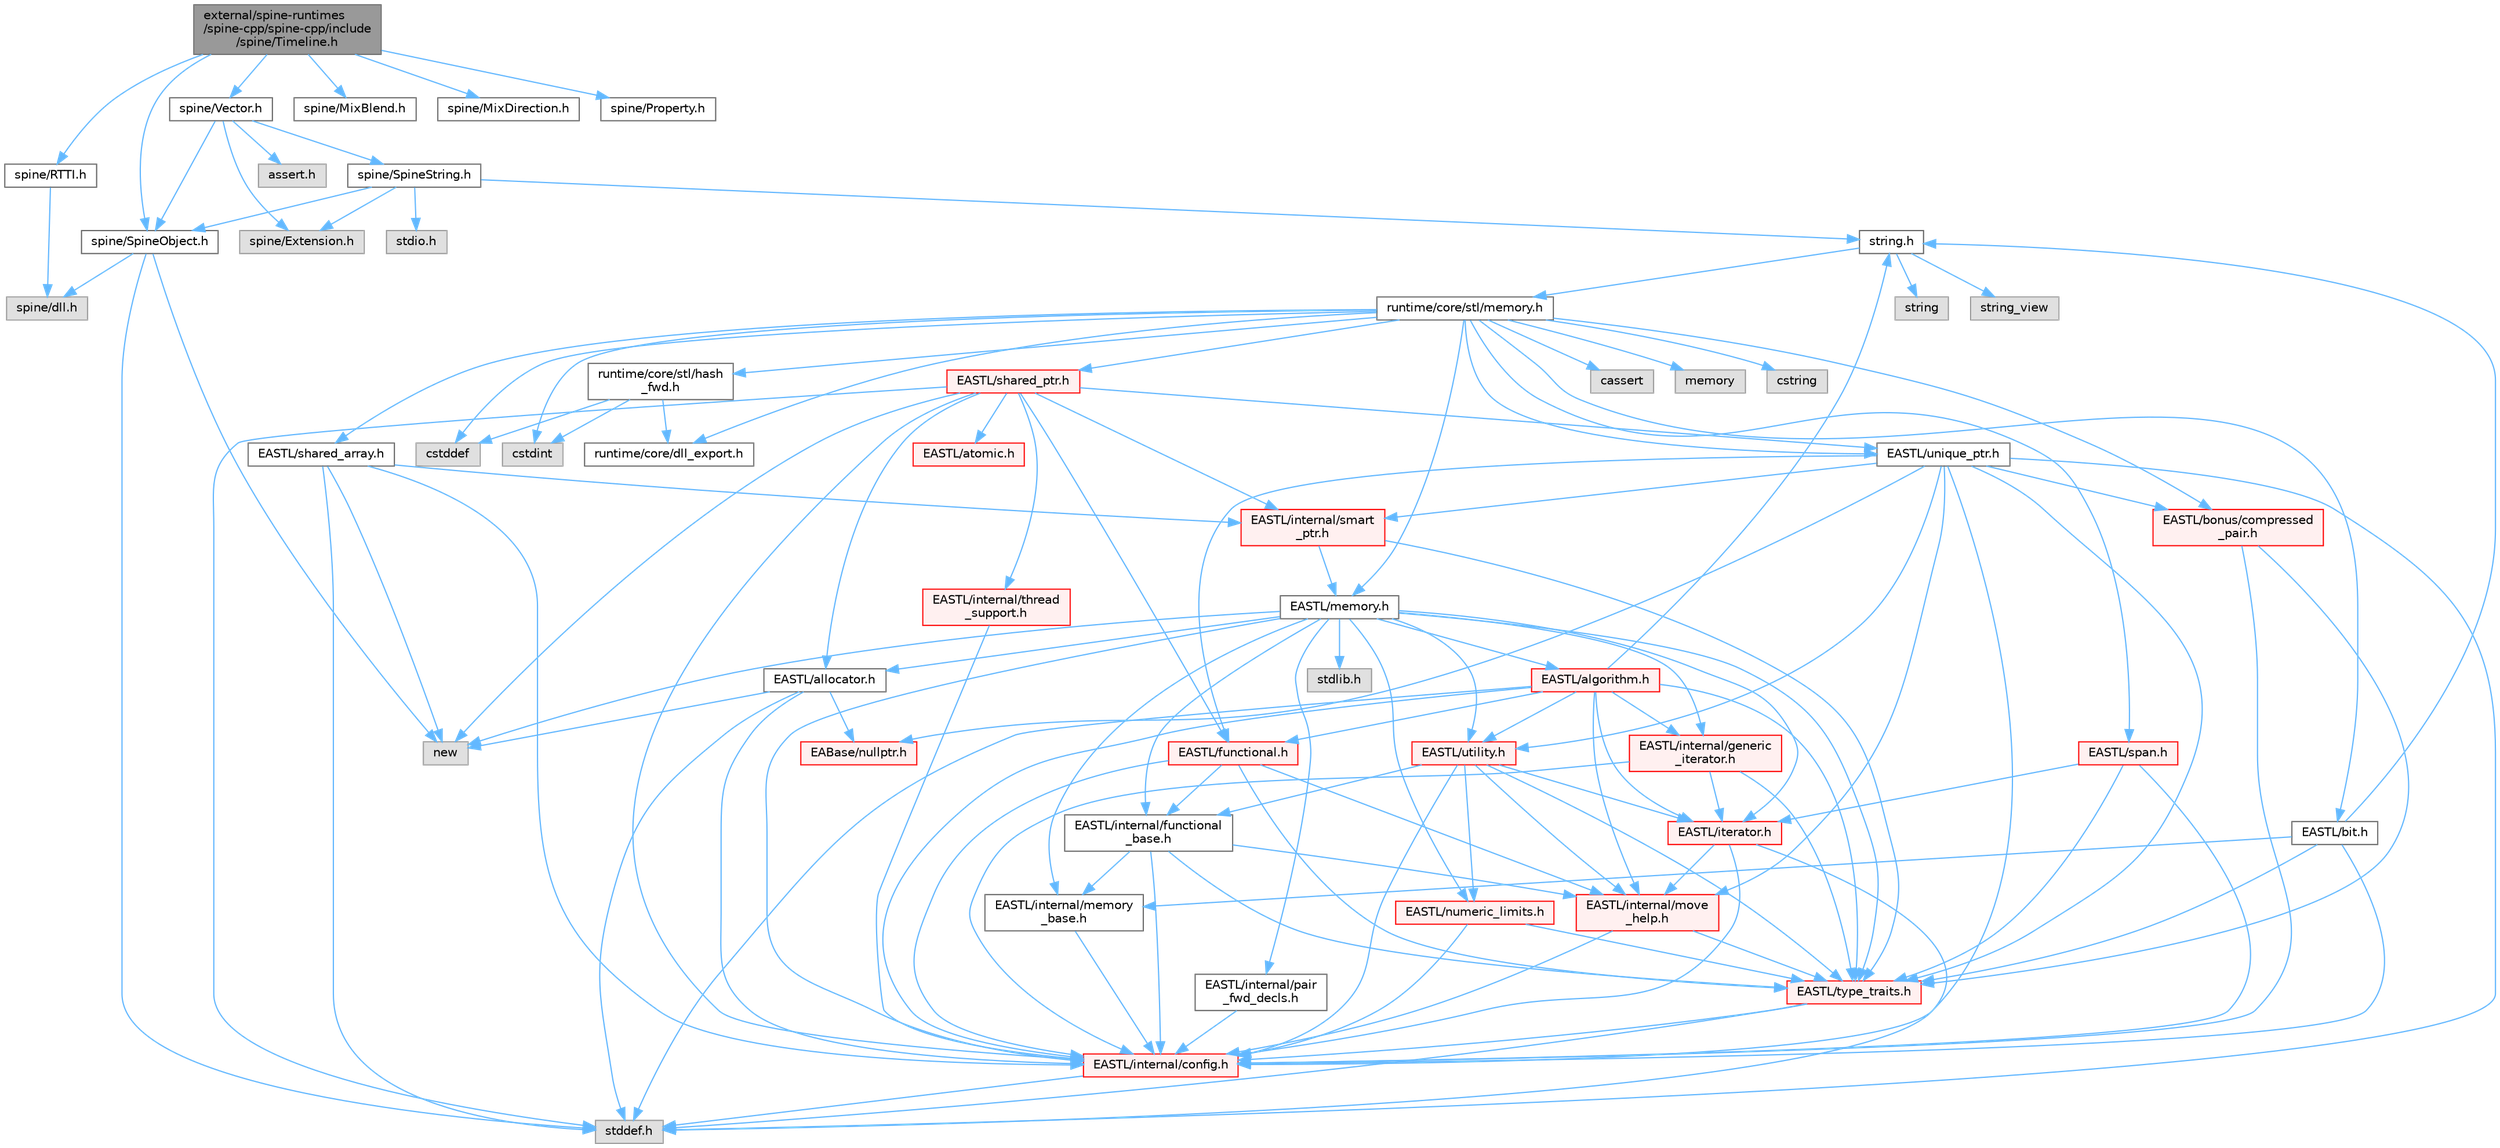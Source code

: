 digraph "external/spine-runtimes/spine-cpp/spine-cpp/include/spine/Timeline.h"
{
 // LATEX_PDF_SIZE
  bgcolor="transparent";
  edge [fontname=Helvetica,fontsize=10,labelfontname=Helvetica,labelfontsize=10];
  node [fontname=Helvetica,fontsize=10,shape=box,height=0.2,width=0.4];
  Node1 [id="Node000001",label="external/spine-runtimes\l/spine-cpp/spine-cpp/include\l/spine/Timeline.h",height=0.2,width=0.4,color="gray40", fillcolor="grey60", style="filled", fontcolor="black",tooltip=" "];
  Node1 -> Node2 [id="edge1_Node000001_Node000002",color="steelblue1",style="solid",tooltip=" "];
  Node2 [id="Node000002",label="spine/RTTI.h",height=0.2,width=0.4,color="grey40", fillcolor="white", style="filled",URL="$_r_t_t_i_8h.html",tooltip=" "];
  Node2 -> Node3 [id="edge2_Node000002_Node000003",color="steelblue1",style="solid",tooltip=" "];
  Node3 [id="Node000003",label="spine/dll.h",height=0.2,width=0.4,color="grey60", fillcolor="#E0E0E0", style="filled",tooltip=" "];
  Node1 -> Node4 [id="edge3_Node000001_Node000004",color="steelblue1",style="solid",tooltip=" "];
  Node4 [id="Node000004",label="spine/Vector.h",height=0.2,width=0.4,color="grey40", fillcolor="white", style="filled",URL="$external_2spine-runtimes_2spine-cpp_2spine-cpp_2include_2spine_2vector_8h.html",tooltip=" "];
  Node4 -> Node5 [id="edge4_Node000004_Node000005",color="steelblue1",style="solid",tooltip=" "];
  Node5 [id="Node000005",label="spine/Extension.h",height=0.2,width=0.4,color="grey60", fillcolor="#E0E0E0", style="filled",tooltip=" "];
  Node4 -> Node6 [id="edge5_Node000004_Node000006",color="steelblue1",style="solid",tooltip=" "];
  Node6 [id="Node000006",label="spine/SpineObject.h",height=0.2,width=0.4,color="grey40", fillcolor="white", style="filled",URL="$_spine_object_8h.html",tooltip=" "];
  Node6 -> Node7 [id="edge6_Node000006_Node000007",color="steelblue1",style="solid",tooltip=" "];
  Node7 [id="Node000007",label="new",height=0.2,width=0.4,color="grey60", fillcolor="#E0E0E0", style="filled",tooltip=" "];
  Node6 -> Node8 [id="edge7_Node000006_Node000008",color="steelblue1",style="solid",tooltip=" "];
  Node8 [id="Node000008",label="stddef.h",height=0.2,width=0.4,color="grey60", fillcolor="#E0E0E0", style="filled",tooltip=" "];
  Node6 -> Node3 [id="edge8_Node000006_Node000003",color="steelblue1",style="solid",tooltip=" "];
  Node4 -> Node9 [id="edge9_Node000004_Node000009",color="steelblue1",style="solid",tooltip=" "];
  Node9 [id="Node000009",label="spine/SpineString.h",height=0.2,width=0.4,color="grey40", fillcolor="white", style="filled",URL="$_spine_string_8h.html",tooltip=" "];
  Node9 -> Node6 [id="edge10_Node000009_Node000006",color="steelblue1",style="solid",tooltip=" "];
  Node9 -> Node5 [id="edge11_Node000009_Node000005",color="steelblue1",style="solid",tooltip=" "];
  Node9 -> Node10 [id="edge12_Node000009_Node000010",color="steelblue1",style="solid",tooltip=" "];
  Node10 [id="Node000010",label="string.h",height=0.2,width=0.4,color="grey40", fillcolor="white", style="filled",URL="$string_8h.html",tooltip=" "];
  Node10 -> Node11 [id="edge13_Node000010_Node000011",color="steelblue1",style="solid",tooltip=" "];
  Node11 [id="Node000011",label="string",height=0.2,width=0.4,color="grey60", fillcolor="#E0E0E0", style="filled",tooltip=" "];
  Node10 -> Node12 [id="edge14_Node000010_Node000012",color="steelblue1",style="solid",tooltip=" "];
  Node12 [id="Node000012",label="string_view",height=0.2,width=0.4,color="grey60", fillcolor="#E0E0E0", style="filled",tooltip=" "];
  Node10 -> Node13 [id="edge15_Node000010_Node000013",color="steelblue1",style="solid",tooltip=" "];
  Node13 [id="Node000013",label="runtime/core/stl/memory.h",height=0.2,width=0.4,color="grey40", fillcolor="white", style="filled",URL="$runtime_2core_2stl_2memory_8h.html",tooltip=" "];
  Node13 -> Node14 [id="edge16_Node000013_Node000014",color="steelblue1",style="solid",tooltip=" "];
  Node14 [id="Node000014",label="cstddef",height=0.2,width=0.4,color="grey60", fillcolor="#E0E0E0", style="filled",tooltip=" "];
  Node13 -> Node15 [id="edge17_Node000013_Node000015",color="steelblue1",style="solid",tooltip=" "];
  Node15 [id="Node000015",label="cstdint",height=0.2,width=0.4,color="grey60", fillcolor="#E0E0E0", style="filled",tooltip=" "];
  Node13 -> Node16 [id="edge18_Node000013_Node000016",color="steelblue1",style="solid",tooltip=" "];
  Node16 [id="Node000016",label="cassert",height=0.2,width=0.4,color="grey60", fillcolor="#E0E0E0", style="filled",tooltip=" "];
  Node13 -> Node17 [id="edge19_Node000013_Node000017",color="steelblue1",style="solid",tooltip=" "];
  Node17 [id="Node000017",label="memory",height=0.2,width=0.4,color="grey60", fillcolor="#E0E0E0", style="filled",tooltip=" "];
  Node13 -> Node18 [id="edge20_Node000013_Node000018",color="steelblue1",style="solid",tooltip=" "];
  Node18 [id="Node000018",label="cstring",height=0.2,width=0.4,color="grey60", fillcolor="#E0E0E0", style="filled",tooltip=" "];
  Node13 -> Node19 [id="edge21_Node000013_Node000019",color="steelblue1",style="solid",tooltip=" "];
  Node19 [id="Node000019",label="EASTL/bit.h",height=0.2,width=0.4,color="grey40", fillcolor="white", style="filled",URL="$bit_8h.html",tooltip=" "];
  Node19 -> Node20 [id="edge22_Node000019_Node000020",color="steelblue1",style="solid",tooltip=" "];
  Node20 [id="Node000020",label="EASTL/internal/config.h",height=0.2,width=0.4,color="red", fillcolor="#FFF0F0", style="filled",URL="$runtime_2_e_a_s_t_l_2include_2_e_a_s_t_l_2internal_2config_8h.html",tooltip=" "];
  Node20 -> Node8 [id="edge23_Node000020_Node000008",color="steelblue1",style="solid",tooltip=" "];
  Node19 -> Node28 [id="edge24_Node000019_Node000028",color="steelblue1",style="solid",tooltip=" "];
  Node28 [id="Node000028",label="EASTL/internal/memory\l_base.h",height=0.2,width=0.4,color="grey40", fillcolor="white", style="filled",URL="$memory__base_8h.html",tooltip=" "];
  Node28 -> Node20 [id="edge25_Node000028_Node000020",color="steelblue1",style="solid",tooltip=" "];
  Node19 -> Node29 [id="edge26_Node000019_Node000029",color="steelblue1",style="solid",tooltip=" "];
  Node29 [id="Node000029",label="EASTL/type_traits.h",height=0.2,width=0.4,color="red", fillcolor="#FFF0F0", style="filled",URL="$_e_a_s_t_l_2include_2_e_a_s_t_l_2type__traits_8h.html",tooltip=" "];
  Node29 -> Node20 [id="edge27_Node000029_Node000020",color="steelblue1",style="solid",tooltip=" "];
  Node29 -> Node8 [id="edge28_Node000029_Node000008",color="steelblue1",style="solid",tooltip=" "];
  Node19 -> Node10 [id="edge29_Node000019_Node000010",color="steelblue1",style="solid",tooltip=" "];
  Node13 -> Node39 [id="edge30_Node000013_Node000039",color="steelblue1",style="solid",tooltip=" "];
  Node39 [id="Node000039",label="EASTL/memory.h",height=0.2,width=0.4,color="grey40", fillcolor="white", style="filled",URL="$runtime_2_e_a_s_t_l_2include_2_e_a_s_t_l_2memory_8h.html",tooltip=" "];
  Node39 -> Node20 [id="edge31_Node000039_Node000020",color="steelblue1",style="solid",tooltip=" "];
  Node39 -> Node28 [id="edge32_Node000039_Node000028",color="steelblue1",style="solid",tooltip=" "];
  Node39 -> Node40 [id="edge33_Node000039_Node000040",color="steelblue1",style="solid",tooltip=" "];
  Node40 [id="Node000040",label="EASTL/internal/generic\l_iterator.h",height=0.2,width=0.4,color="red", fillcolor="#FFF0F0", style="filled",URL="$generic__iterator_8h.html",tooltip=" "];
  Node40 -> Node20 [id="edge34_Node000040_Node000020",color="steelblue1",style="solid",tooltip=" "];
  Node40 -> Node41 [id="edge35_Node000040_Node000041",color="steelblue1",style="solid",tooltip=" "];
  Node41 [id="Node000041",label="EASTL/iterator.h",height=0.2,width=0.4,color="red", fillcolor="#FFF0F0", style="filled",URL="$_e_a_s_t_l_2include_2_e_a_s_t_l_2iterator_8h.html",tooltip=" "];
  Node41 -> Node20 [id="edge36_Node000041_Node000020",color="steelblue1",style="solid",tooltip=" "];
  Node41 -> Node42 [id="edge37_Node000041_Node000042",color="steelblue1",style="solid",tooltip=" "];
  Node42 [id="Node000042",label="EASTL/internal/move\l_help.h",height=0.2,width=0.4,color="red", fillcolor="#FFF0F0", style="filled",URL="$move__help_8h.html",tooltip=" "];
  Node42 -> Node20 [id="edge38_Node000042_Node000020",color="steelblue1",style="solid",tooltip=" "];
  Node42 -> Node29 [id="edge39_Node000042_Node000029",color="steelblue1",style="solid",tooltip=" "];
  Node41 -> Node8 [id="edge40_Node000041_Node000008",color="steelblue1",style="solid",tooltip=" "];
  Node40 -> Node29 [id="edge41_Node000040_Node000029",color="steelblue1",style="solid",tooltip=" "];
  Node39 -> Node44 [id="edge42_Node000039_Node000044",color="steelblue1",style="solid",tooltip=" "];
  Node44 [id="Node000044",label="EASTL/internal/pair\l_fwd_decls.h",height=0.2,width=0.4,color="grey40", fillcolor="white", style="filled",URL="$pair__fwd__decls_8h.html",tooltip=" "];
  Node44 -> Node20 [id="edge43_Node000044_Node000020",color="steelblue1",style="solid",tooltip=" "];
  Node39 -> Node45 [id="edge44_Node000039_Node000045",color="steelblue1",style="solid",tooltip=" "];
  Node45 [id="Node000045",label="EASTL/internal/functional\l_base.h",height=0.2,width=0.4,color="grey40", fillcolor="white", style="filled",URL="$functional__base_8h.html",tooltip=" "];
  Node45 -> Node20 [id="edge45_Node000045_Node000020",color="steelblue1",style="solid",tooltip=" "];
  Node45 -> Node28 [id="edge46_Node000045_Node000028",color="steelblue1",style="solid",tooltip=" "];
  Node45 -> Node42 [id="edge47_Node000045_Node000042",color="steelblue1",style="solid",tooltip=" "];
  Node45 -> Node29 [id="edge48_Node000045_Node000029",color="steelblue1",style="solid",tooltip=" "];
  Node39 -> Node46 [id="edge49_Node000039_Node000046",color="steelblue1",style="solid",tooltip=" "];
  Node46 [id="Node000046",label="EASTL/algorithm.h",height=0.2,width=0.4,color="red", fillcolor="#FFF0F0", style="filled",URL="$_e_a_s_t_l_2include_2_e_a_s_t_l_2algorithm_8h.html",tooltip=" "];
  Node46 -> Node20 [id="edge50_Node000046_Node000020",color="steelblue1",style="solid",tooltip=" "];
  Node46 -> Node29 [id="edge51_Node000046_Node000029",color="steelblue1",style="solid",tooltip=" "];
  Node46 -> Node42 [id="edge52_Node000046_Node000042",color="steelblue1",style="solid",tooltip=" "];
  Node46 -> Node41 [id="edge53_Node000046_Node000041",color="steelblue1",style="solid",tooltip=" "];
  Node46 -> Node49 [id="edge54_Node000046_Node000049",color="steelblue1",style="solid",tooltip=" "];
  Node49 [id="Node000049",label="EASTL/functional.h",height=0.2,width=0.4,color="red", fillcolor="#FFF0F0", style="filled",URL="$_e_a_s_t_l_2include_2_e_a_s_t_l_2functional_8h.html",tooltip=" "];
  Node49 -> Node20 [id="edge55_Node000049_Node000020",color="steelblue1",style="solid",tooltip=" "];
  Node49 -> Node42 [id="edge56_Node000049_Node000042",color="steelblue1",style="solid",tooltip=" "];
  Node49 -> Node29 [id="edge57_Node000049_Node000029",color="steelblue1",style="solid",tooltip=" "];
  Node49 -> Node45 [id="edge58_Node000049_Node000045",color="steelblue1",style="solid",tooltip=" "];
  Node46 -> Node55 [id="edge59_Node000046_Node000055",color="steelblue1",style="solid",tooltip=" "];
  Node55 [id="Node000055",label="EASTL/utility.h",height=0.2,width=0.4,color="red", fillcolor="#FFF0F0", style="filled",URL="$runtime_2_e_a_s_t_l_2include_2_e_a_s_t_l_2utility_8h.html",tooltip=" "];
  Node55 -> Node20 [id="edge60_Node000055_Node000020",color="steelblue1",style="solid",tooltip=" "];
  Node55 -> Node29 [id="edge61_Node000055_Node000029",color="steelblue1",style="solid",tooltip=" "];
  Node55 -> Node41 [id="edge62_Node000055_Node000041",color="steelblue1",style="solid",tooltip=" "];
  Node55 -> Node56 [id="edge63_Node000055_Node000056",color="steelblue1",style="solid",tooltip=" "];
  Node56 [id="Node000056",label="EASTL/numeric_limits.h",height=0.2,width=0.4,color="red", fillcolor="#FFF0F0", style="filled",URL="$numeric__limits_8h.html",tooltip=" "];
  Node56 -> Node20 [id="edge64_Node000056_Node000020",color="steelblue1",style="solid",tooltip=" "];
  Node56 -> Node29 [id="edge65_Node000056_Node000029",color="steelblue1",style="solid",tooltip=" "];
  Node55 -> Node45 [id="edge66_Node000055_Node000045",color="steelblue1",style="solid",tooltip=" "];
  Node55 -> Node42 [id="edge67_Node000055_Node000042",color="steelblue1",style="solid",tooltip=" "];
  Node46 -> Node40 [id="edge68_Node000046_Node000040",color="steelblue1",style="solid",tooltip=" "];
  Node46 -> Node8 [id="edge69_Node000046_Node000008",color="steelblue1",style="solid",tooltip=" "];
  Node46 -> Node10 [id="edge70_Node000046_Node000010",color="steelblue1",style="solid",tooltip=" "];
  Node39 -> Node29 [id="edge71_Node000039_Node000029",color="steelblue1",style="solid",tooltip=" "];
  Node39 -> Node53 [id="edge72_Node000039_Node000053",color="steelblue1",style="solid",tooltip=" "];
  Node53 [id="Node000053",label="EASTL/allocator.h",height=0.2,width=0.4,color="grey40", fillcolor="white", style="filled",URL="$runtime_2_e_a_s_t_l_2include_2_e_a_s_t_l_2allocator_8h.html",tooltip=" "];
  Node53 -> Node20 [id="edge73_Node000053_Node000020",color="steelblue1",style="solid",tooltip=" "];
  Node53 -> Node31 [id="edge74_Node000053_Node000031",color="steelblue1",style="solid",tooltip=" "];
  Node31 [id="Node000031",label="EABase/nullptr.h",height=0.2,width=0.4,color="red", fillcolor="#FFF0F0", style="filled",URL="$nullptr_8h.html",tooltip=" "];
  Node53 -> Node8 [id="edge75_Node000053_Node000008",color="steelblue1",style="solid",tooltip=" "];
  Node53 -> Node7 [id="edge76_Node000053_Node000007",color="steelblue1",style="solid",tooltip=" "];
  Node39 -> Node41 [id="edge77_Node000039_Node000041",color="steelblue1",style="solid",tooltip=" "];
  Node39 -> Node55 [id="edge78_Node000039_Node000055",color="steelblue1",style="solid",tooltip=" "];
  Node39 -> Node56 [id="edge79_Node000039_Node000056",color="steelblue1",style="solid",tooltip=" "];
  Node39 -> Node65 [id="edge80_Node000039_Node000065",color="steelblue1",style="solid",tooltip=" "];
  Node65 [id="Node000065",label="stdlib.h",height=0.2,width=0.4,color="grey60", fillcolor="#E0E0E0", style="filled",tooltip=" "];
  Node39 -> Node7 [id="edge81_Node000039_Node000007",color="steelblue1",style="solid",tooltip=" "];
  Node13 -> Node66 [id="edge82_Node000013_Node000066",color="steelblue1",style="solid",tooltip=" "];
  Node66 [id="Node000066",label="EASTL/shared_array.h",height=0.2,width=0.4,color="grey40", fillcolor="white", style="filled",URL="$shared__array_8h.html",tooltip=" "];
  Node66 -> Node20 [id="edge83_Node000066_Node000020",color="steelblue1",style="solid",tooltip=" "];
  Node66 -> Node67 [id="edge84_Node000066_Node000067",color="steelblue1",style="solid",tooltip=" "];
  Node67 [id="Node000067",label="EASTL/internal/smart\l_ptr.h",height=0.2,width=0.4,color="red", fillcolor="#FFF0F0", style="filled",URL="$smart__ptr_8h.html",tooltip=" "];
  Node67 -> Node39 [id="edge85_Node000067_Node000039",color="steelblue1",style="solid",tooltip=" "];
  Node67 -> Node29 [id="edge86_Node000067_Node000029",color="steelblue1",style="solid",tooltip=" "];
  Node66 -> Node7 [id="edge87_Node000066_Node000007",color="steelblue1",style="solid",tooltip=" "];
  Node66 -> Node8 [id="edge88_Node000066_Node000008",color="steelblue1",style="solid",tooltip=" "];
  Node13 -> Node69 [id="edge89_Node000013_Node000069",color="steelblue1",style="solid",tooltip=" "];
  Node69 [id="Node000069",label="EASTL/unique_ptr.h",height=0.2,width=0.4,color="grey40", fillcolor="white", style="filled",URL="$unique__ptr_8h.html",tooltip=" "];
  Node69 -> Node31 [id="edge90_Node000069_Node000031",color="steelblue1",style="solid",tooltip=" "];
  Node69 -> Node70 [id="edge91_Node000069_Node000070",color="steelblue1",style="solid",tooltip=" "];
  Node70 [id="Node000070",label="EASTL/bonus/compressed\l_pair.h",height=0.2,width=0.4,color="red", fillcolor="#FFF0F0", style="filled",URL="$compressed__pair_8h.html",tooltip=" "];
  Node70 -> Node20 [id="edge92_Node000070_Node000020",color="steelblue1",style="solid",tooltip=" "];
  Node70 -> Node29 [id="edge93_Node000070_Node000029",color="steelblue1",style="solid",tooltip=" "];
  Node69 -> Node49 [id="edge94_Node000069_Node000049",color="steelblue1",style="solid",tooltip=" "];
  Node69 -> Node20 [id="edge95_Node000069_Node000020",color="steelblue1",style="solid",tooltip=" "];
  Node69 -> Node42 [id="edge96_Node000069_Node000042",color="steelblue1",style="solid",tooltip=" "];
  Node69 -> Node67 [id="edge97_Node000069_Node000067",color="steelblue1",style="solid",tooltip=" "];
  Node69 -> Node29 [id="edge98_Node000069_Node000029",color="steelblue1",style="solid",tooltip=" "];
  Node69 -> Node55 [id="edge99_Node000069_Node000055",color="steelblue1",style="solid",tooltip=" "];
  Node69 -> Node8 [id="edge100_Node000069_Node000008",color="steelblue1",style="solid",tooltip=" "];
  Node13 -> Node72 [id="edge101_Node000013_Node000072",color="steelblue1",style="solid",tooltip=" "];
  Node72 [id="Node000072",label="EASTL/shared_ptr.h",height=0.2,width=0.4,color="red", fillcolor="#FFF0F0", style="filled",URL="$shared__ptr_8h.html",tooltip=" "];
  Node72 -> Node20 [id="edge102_Node000072_Node000020",color="steelblue1",style="solid",tooltip=" "];
  Node72 -> Node67 [id="edge103_Node000072_Node000067",color="steelblue1",style="solid",tooltip=" "];
  Node72 -> Node73 [id="edge104_Node000072_Node000073",color="steelblue1",style="solid",tooltip=" "];
  Node73 [id="Node000073",label="EASTL/internal/thread\l_support.h",height=0.2,width=0.4,color="red", fillcolor="#FFF0F0", style="filled",URL="$thread__support_8h.html",tooltip=" "];
  Node73 -> Node20 [id="edge105_Node000073_Node000020",color="steelblue1",style="solid",tooltip=" "];
  Node72 -> Node69 [id="edge106_Node000072_Node000069",color="steelblue1",style="solid",tooltip=" "];
  Node72 -> Node49 [id="edge107_Node000072_Node000049",color="steelblue1",style="solid",tooltip=" "];
  Node72 -> Node53 [id="edge108_Node000072_Node000053",color="steelblue1",style="solid",tooltip=" "];
  Node72 -> Node74 [id="edge109_Node000072_Node000074",color="steelblue1",style="solid",tooltip=" "];
  Node74 [id="Node000074",label="EASTL/atomic.h",height=0.2,width=0.4,color="red", fillcolor="#FFF0F0", style="filled",URL="$runtime_2_e_a_s_t_l_2include_2_e_a_s_t_l_2atomic_8h.html",tooltip=" "];
  Node72 -> Node7 [id="edge110_Node000072_Node000007",color="steelblue1",style="solid",tooltip=" "];
  Node72 -> Node8 [id="edge111_Node000072_Node000008",color="steelblue1",style="solid",tooltip=" "];
  Node13 -> Node152 [id="edge112_Node000013_Node000152",color="steelblue1",style="solid",tooltip=" "];
  Node152 [id="Node000152",label="EASTL/span.h",height=0.2,width=0.4,color="red", fillcolor="#FFF0F0", style="filled",URL="$span_8h.html",tooltip=" "];
  Node152 -> Node20 [id="edge113_Node000152_Node000020",color="steelblue1",style="solid",tooltip=" "];
  Node152 -> Node29 [id="edge114_Node000152_Node000029",color="steelblue1",style="solid",tooltip=" "];
  Node152 -> Node41 [id="edge115_Node000152_Node000041",color="steelblue1",style="solid",tooltip=" "];
  Node13 -> Node70 [id="edge116_Node000013_Node000070",color="steelblue1",style="solid",tooltip=" "];
  Node13 -> Node155 [id="edge117_Node000013_Node000155",color="steelblue1",style="solid",tooltip=" "];
  Node155 [id="Node000155",label="runtime/core/dll_export.h",height=0.2,width=0.4,color="grey40", fillcolor="white", style="filled",URL="$dll__export_8h.html",tooltip=" "];
  Node13 -> Node156 [id="edge118_Node000013_Node000156",color="steelblue1",style="solid",tooltip=" "];
  Node156 [id="Node000156",label="runtime/core/stl/hash\l_fwd.h",height=0.2,width=0.4,color="grey40", fillcolor="white", style="filled",URL="$hash__fwd_8h.html",tooltip=" "];
  Node156 -> Node14 [id="edge119_Node000156_Node000014",color="steelblue1",style="solid",tooltip=" "];
  Node156 -> Node15 [id="edge120_Node000156_Node000015",color="steelblue1",style="solid",tooltip=" "];
  Node156 -> Node155 [id="edge121_Node000156_Node000155",color="steelblue1",style="solid",tooltip=" "];
  Node9 -> Node157 [id="edge122_Node000009_Node000157",color="steelblue1",style="solid",tooltip=" "];
  Node157 [id="Node000157",label="stdio.h",height=0.2,width=0.4,color="grey60", fillcolor="#E0E0E0", style="filled",tooltip=" "];
  Node4 -> Node158 [id="edge123_Node000004_Node000158",color="steelblue1",style="solid",tooltip=" "];
  Node158 [id="Node000158",label="assert.h",height=0.2,width=0.4,color="grey60", fillcolor="#E0E0E0", style="filled",tooltip=" "];
  Node1 -> Node159 [id="edge124_Node000001_Node000159",color="steelblue1",style="solid",tooltip=" "];
  Node159 [id="Node000159",label="spine/MixBlend.h",height=0.2,width=0.4,color="grey40", fillcolor="white", style="filled",URL="$_mix_blend_8h.html",tooltip=" "];
  Node1 -> Node160 [id="edge125_Node000001_Node000160",color="steelblue1",style="solid",tooltip=" "];
  Node160 [id="Node000160",label="spine/MixDirection.h",height=0.2,width=0.4,color="grey40", fillcolor="white", style="filled",URL="$_mix_direction_8h.html",tooltip=" "];
  Node1 -> Node6 [id="edge126_Node000001_Node000006",color="steelblue1",style="solid",tooltip=" "];
  Node1 -> Node161 [id="edge127_Node000001_Node000161",color="steelblue1",style="solid",tooltip=" "];
  Node161 [id="Node000161",label="spine/Property.h",height=0.2,width=0.4,color="grey40", fillcolor="white", style="filled",URL="$_property_8h.html",tooltip=" "];
}
